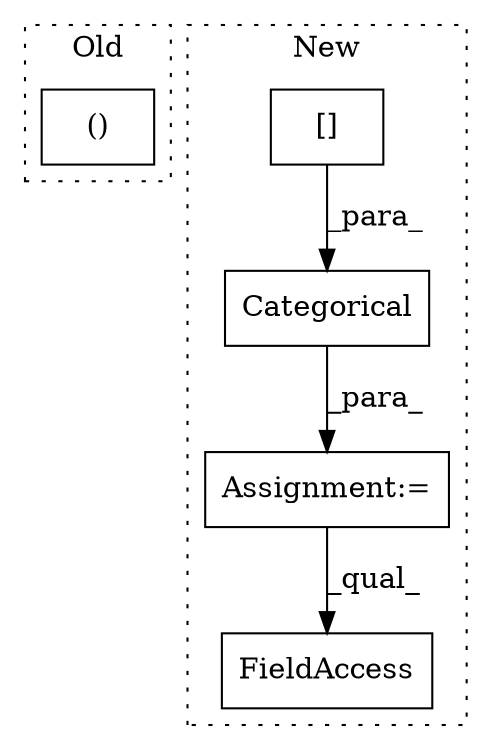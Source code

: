 digraph G {
subgraph cluster0 {
1 [label="()" a="106" s="18929" l="91" shape="box"];
label = "Old";
style="dotted";
}
subgraph cluster1 {
2 [label="Categorical" a="32" s="20667,20702" l="12,1" shape="box"];
3 [label="Assignment:=" a="7" s="20659" l="1" shape="box"];
4 [label="FieldAccess" a="22" s="20737" l="9" shape="box"];
5 [label="[]" a="2" s="20679,20701" l="19,1" shape="box"];
label = "New";
style="dotted";
}
2 -> 3 [label="_para_"];
3 -> 4 [label="_qual_"];
5 -> 2 [label="_para_"];
}